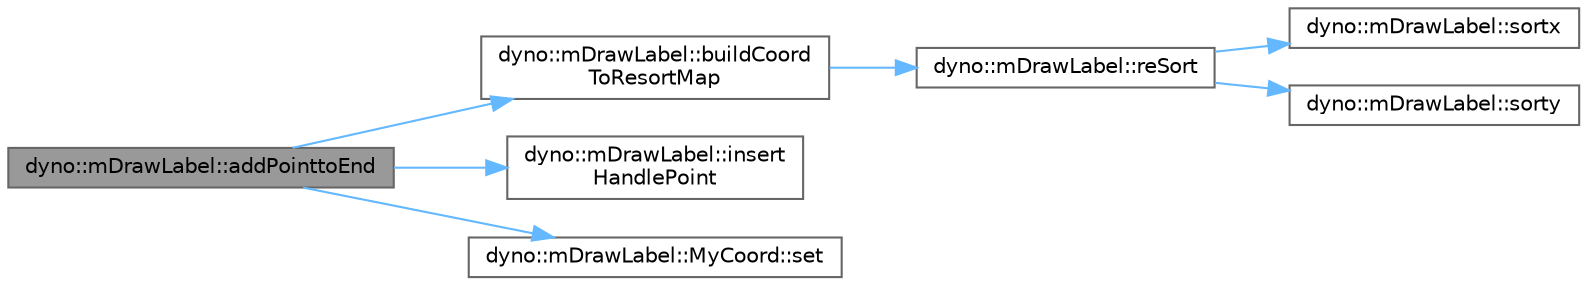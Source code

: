 digraph "dyno::mDrawLabel::addPointtoEnd"
{
 // LATEX_PDF_SIZE
  bgcolor="transparent";
  edge [fontname=Helvetica,fontsize=10,labelfontname=Helvetica,labelfontsize=10];
  node [fontname=Helvetica,fontsize=10,shape=box,height=0.2,width=0.4];
  rankdir="LR";
  Node1 [id="Node000001",label="dyno::mDrawLabel::addPointtoEnd",height=0.2,width=0.4,color="gray40", fillcolor="grey60", style="filled", fontcolor="black",tooltip=" "];
  Node1 -> Node2 [id="edge1_Node000001_Node000002",color="steelblue1",style="solid",tooltip=" "];
  Node2 [id="Node000002",label="dyno::mDrawLabel::buildCoord\lToResortMap",height=0.2,width=0.4,color="grey40", fillcolor="white", style="filled",URL="$classdyno_1_1m_draw_label.html#a552c21e08e75659109a4a65d480bf805",tooltip=" "];
  Node2 -> Node3 [id="edge2_Node000002_Node000003",color="steelblue1",style="solid",tooltip=" "];
  Node3 [id="Node000003",label="dyno::mDrawLabel::reSort",height=0.2,width=0.4,color="grey40", fillcolor="white", style="filled",URL="$classdyno_1_1m_draw_label.html#a3ac4e589944201300346c9418d4bd913",tooltip=" "];
  Node3 -> Node4 [id="edge3_Node000003_Node000004",color="steelblue1",style="solid",tooltip=" "];
  Node4 [id="Node000004",label="dyno::mDrawLabel::sortx",height=0.2,width=0.4,color="grey40", fillcolor="white", style="filled",URL="$classdyno_1_1m_draw_label.html#a1f951cd4d1e30ba301c6a4f9ce1a272a",tooltip=" "];
  Node3 -> Node5 [id="edge4_Node000003_Node000005",color="steelblue1",style="solid",tooltip=" "];
  Node5 [id="Node000005",label="dyno::mDrawLabel::sorty",height=0.2,width=0.4,color="grey40", fillcolor="white", style="filled",URL="$classdyno_1_1m_draw_label.html#abbf18c59549fe4f7293c22ebf644ac1a",tooltip=" "];
  Node1 -> Node6 [id="edge5_Node000001_Node000006",color="steelblue1",style="solid",tooltip=" "];
  Node6 [id="Node000006",label="dyno::mDrawLabel::insert\lHandlePoint",height=0.2,width=0.4,color="grey40", fillcolor="white", style="filled",URL="$classdyno_1_1m_draw_label.html#a9663418877e42b6e4ded4ca2091fa347",tooltip=" "];
  Node1 -> Node7 [id="edge6_Node000001_Node000007",color="steelblue1",style="solid",tooltip=" "];
  Node7 [id="Node000007",label="dyno::mDrawLabel::MyCoord::set",height=0.2,width=0.4,color="grey40", fillcolor="white", style="filled",URL="$structdyno_1_1m_draw_label_1_1_my_coord.html#acf7c350256e02b7864caf768cee7a180",tooltip=" "];
}
